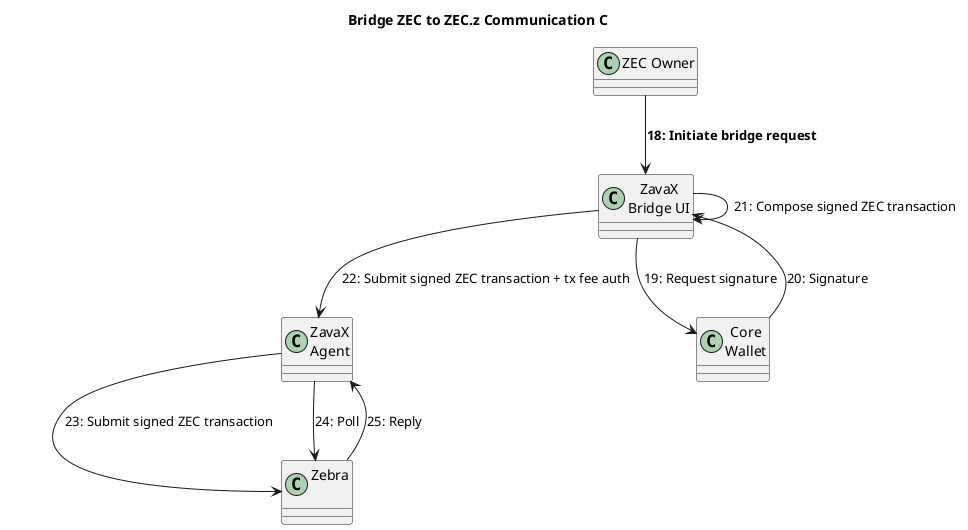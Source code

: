 @startuml
title Bridge ZEC to ZEC.z Communication C
top to bottom direction

class "ZEC Owner" as ZH
class "ZavaX\nBridge UI" as UI
class "Core\nWallet" as MC
class "ZavaX\nAgent" as ZA 
class "Zebra\n" as Z

ZH -down-> UI : **18: Initiate bridge request**
UI -down-> MC : 19: Request signature
MC -up-> UI : 20: Signature
UI -down-> UI : 21: Compose signed ZEC transaction
UI -down-> ZA : 22: Submit signed ZEC transaction + tx fee auth
ZA -down-> Z : 23: Submit signed ZEC transaction

ZA -down-> Z : 24: Poll
Z -up-> ZA : 25: Reply

@enduml